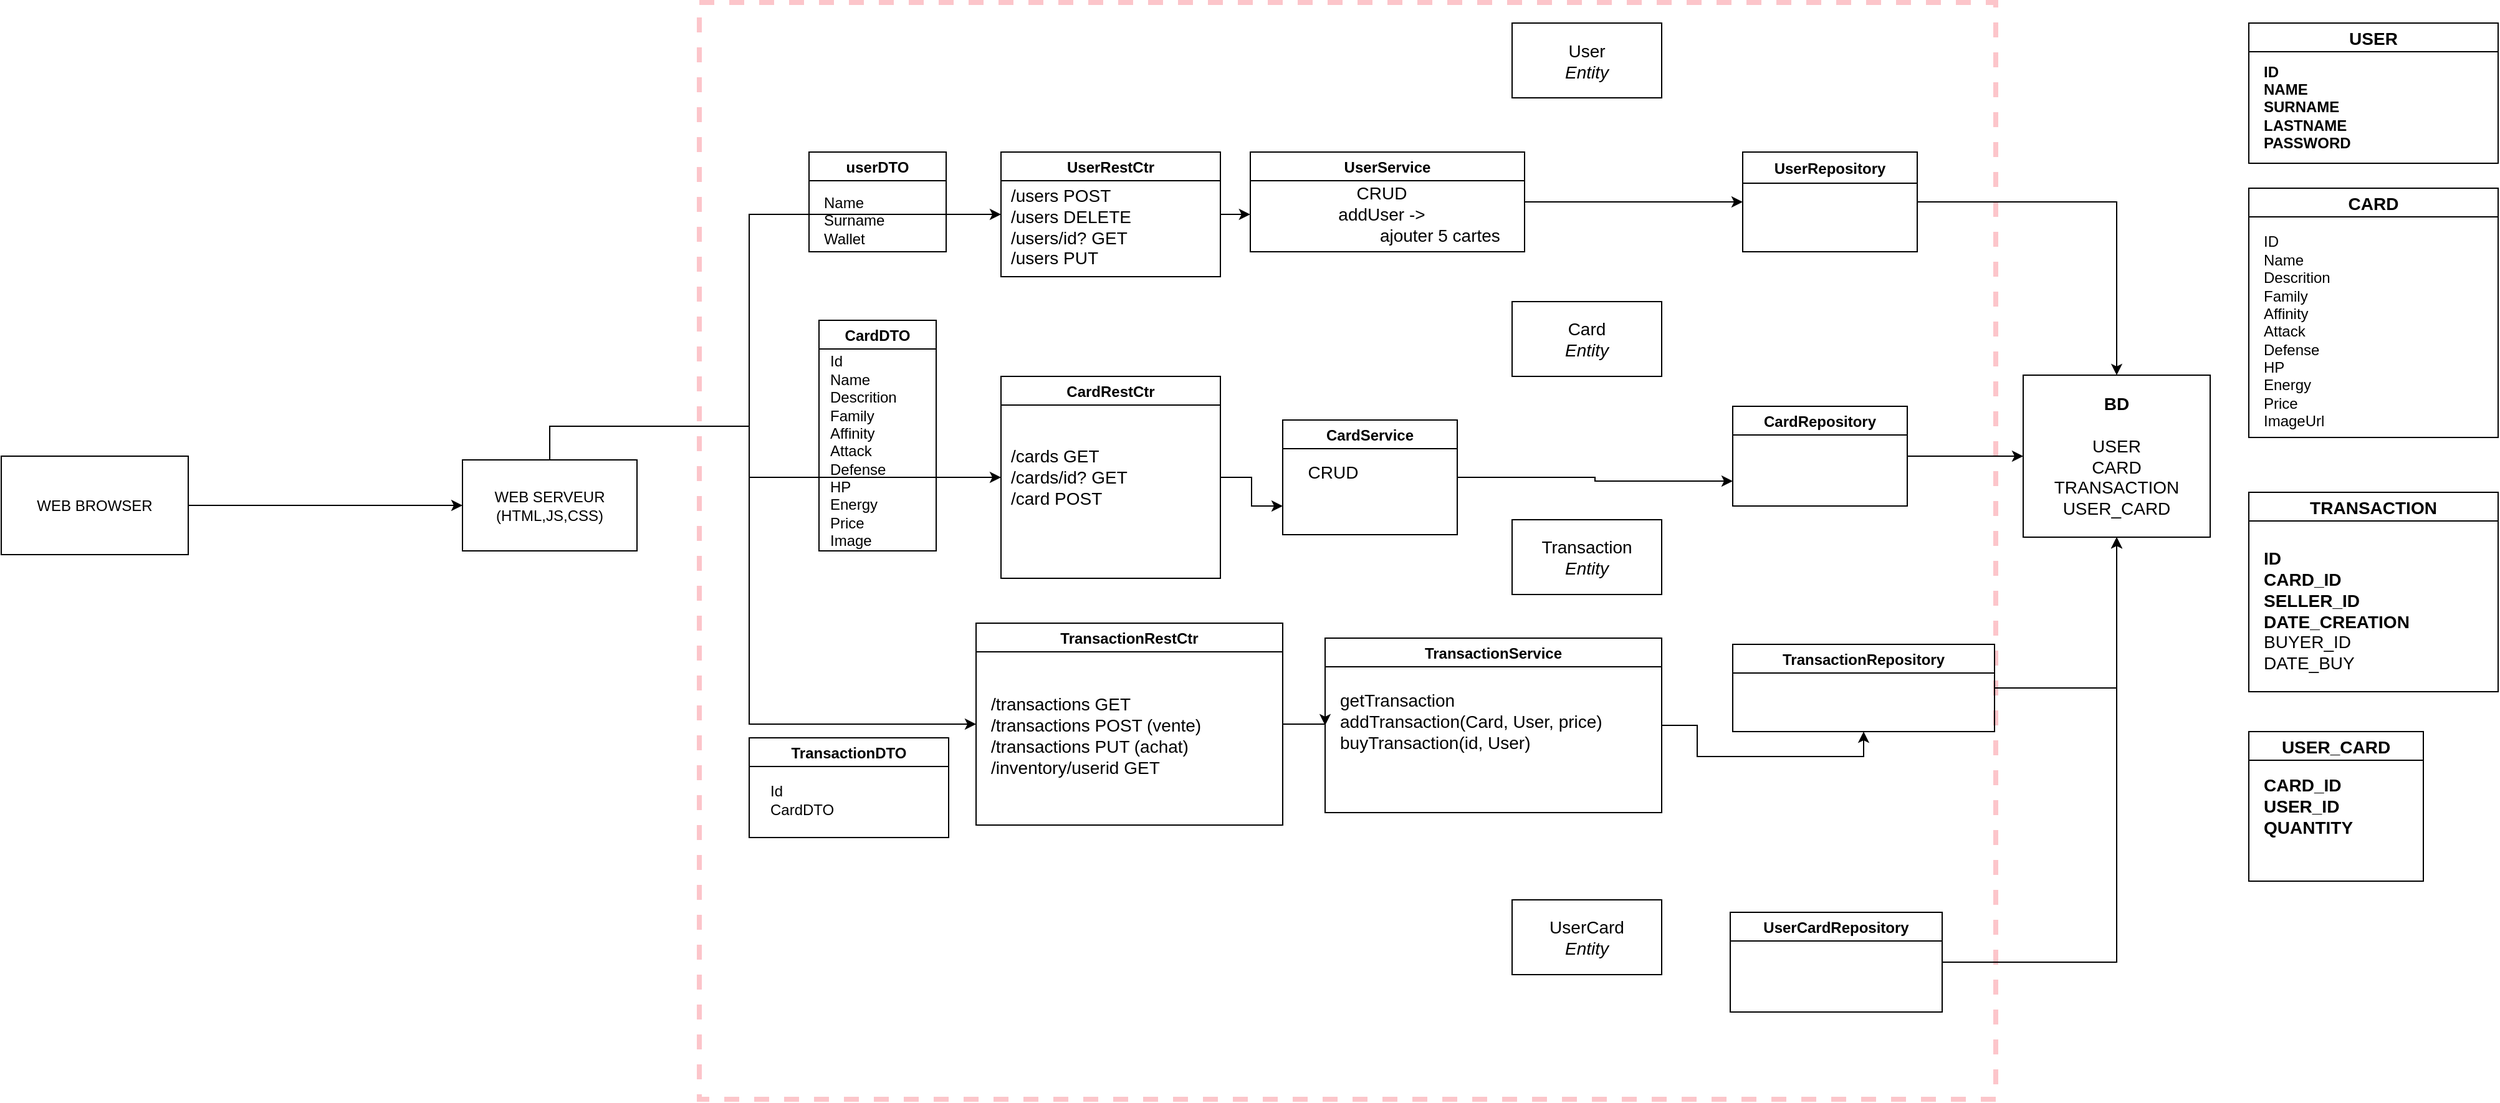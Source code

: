 <mxfile version="18.1.2" type="device"><diagram id="fcTigGx38qZ4BsaVMcVY" name="Page-1"><mxGraphModel dx="2664" dy="1000" grid="1" gridSize="10" guides="1" tooltips="1" connect="1" arrows="1" fold="1" page="1" pageScale="1" pageWidth="827" pageHeight="1169" math="0" shadow="0"><root><mxCell id="0"/><mxCell id="1" parent="0"/><mxCell id="V9Zq1MXGziSnZ7ArMYjw-1" value="" style="rounded=0;whiteSpace=wrap;html=1;fillColor=none;dashed=1;strokeColor=#FCC5CA;fontColor=#333333;strokeWidth=4;" parent="1" vertex="1"><mxGeometry x="140" y="110" width="1040" height="880" as="geometry"/></mxCell><mxCell id="V9Zq1MXGziSnZ7ArMYjw-2" style="edgeStyle=orthogonalEdgeStyle;rounded=0;orthogonalLoop=1;jettySize=auto;html=1;entryX=0;entryY=0.5;entryDx=0;entryDy=0;" parent="1" source="4_wyoMb4KqiYwlfy0WSD-1" target="4_wyoMb4KqiYwlfy0WSD-3" edge="1"><mxGeometry relative="1" as="geometry"><Array as="points"><mxPoint x="180" y="450"/><mxPoint x="180" y="280"/></Array></mxGeometry></mxCell><mxCell id="V9Zq1MXGziSnZ7ArMYjw-3" style="edgeStyle=orthogonalEdgeStyle;rounded=0;orthogonalLoop=1;jettySize=auto;html=1;" parent="1" source="4_wyoMb4KqiYwlfy0WSD-1" target="4_wyoMb4KqiYwlfy0WSD-6" edge="1"><mxGeometry relative="1" as="geometry"><Array as="points"><mxPoint x="180" y="450"/><mxPoint x="180" y="491"/></Array></mxGeometry></mxCell><mxCell id="V9Zq1MXGziSnZ7ArMYjw-5" style="edgeStyle=orthogonalEdgeStyle;rounded=0;orthogonalLoop=1;jettySize=auto;html=1;entryX=0;entryY=0.5;entryDx=0;entryDy=0;" parent="1" source="4_wyoMb4KqiYwlfy0WSD-1" target="4_wyoMb4KqiYwlfy0WSD-34" edge="1"><mxGeometry relative="1" as="geometry"><Array as="points"><mxPoint x="180" y="450"/><mxPoint x="180" y="689"/></Array></mxGeometry></mxCell><mxCell id="4_wyoMb4KqiYwlfy0WSD-1" value="&lt;div&gt;WEB SERVEUR&lt;/div&gt;&lt;div&gt;(HTML,JS,CSS)&lt;br&gt;&lt;/div&gt;" style="rounded=0;whiteSpace=wrap;html=1;" parent="1" vertex="1"><mxGeometry x="-50" y="477" width="140" height="73" as="geometry"/></mxCell><mxCell id="LTaw75LtUhF4vkiSCmDB-7" style="edgeStyle=orthogonalEdgeStyle;rounded=0;orthogonalLoop=1;jettySize=auto;html=1;exitX=1;exitY=0.5;exitDx=0;exitDy=0;entryX=0.043;entryY=0.504;entryDx=0;entryDy=0;entryPerimeter=0;" parent="1" source="4_wyoMb4KqiYwlfy0WSD-3" target="4_wyoMb4KqiYwlfy0WSD-24" edge="1"><mxGeometry relative="1" as="geometry"/></mxCell><mxCell id="4_wyoMb4KqiYwlfy0WSD-3" value="UserRestCtr" style="swimlane;" parent="1" vertex="1"><mxGeometry x="382" y="230" width="176" height="100" as="geometry"/></mxCell><mxCell id="4_wyoMb4KqiYwlfy0WSD-4" value="&lt;div align=&quot;left&quot;&gt;/users POST&lt;br&gt;&lt;/div&gt;&lt;div style=&quot;font-size: 14px&quot; align=&quot;left&quot;&gt;/users DELETE&lt;br style=&quot;font-size: 14px&quot;&gt;&lt;/div&gt;&lt;div&gt;/users/id? GET&lt;/div&gt;&lt;div&gt;/users PUT&lt;/div&gt;" style="text;html=1;align=left;verticalAlign=middle;resizable=0;points=[];autosize=1;strokeColor=none;fillColor=none;fontSize=14;" parent="4_wyoMb4KqiYwlfy0WSD-3" vertex="1"><mxGeometry x="6" y="25" width="110" height="70" as="geometry"/></mxCell><mxCell id="4_wyoMb4KqiYwlfy0WSD-6" value="CardRestCtr" style="swimlane;" parent="1" vertex="1"><mxGeometry x="382" y="410" width="176" height="162" as="geometry"/></mxCell><mxCell id="4_wyoMb4KqiYwlfy0WSD-7" value="&lt;div align=&quot;left&quot;&gt;/cards GET&lt;br&gt;&lt;/div&gt;&lt;div align=&quot;left&quot;&gt;/cards/id? GET&lt;/div&gt;&lt;div align=&quot;left&quot;&gt;/card POST&lt;br&gt;&lt;/div&gt;" style="text;html=1;align=left;verticalAlign=middle;resizable=0;points=[];autosize=1;strokeColor=none;fillColor=none;fontSize=14;" parent="4_wyoMb4KqiYwlfy0WSD-6" vertex="1"><mxGeometry x="6" y="51" width="110" height="60" as="geometry"/></mxCell><mxCell id="4_wyoMb4KqiYwlfy0WSD-8" value="&lt;div&gt;User&lt;/div&gt;&lt;i&gt;Entity&lt;/i&gt;" style="rounded=0;whiteSpace=wrap;html=1;fontSize=14;fillColor=default;" parent="1" vertex="1"><mxGeometry x="792" y="126.5" width="120" height="60" as="geometry"/></mxCell><mxCell id="4_wyoMb4KqiYwlfy0WSD-21" style="edgeStyle=orthogonalEdgeStyle;rounded=0;orthogonalLoop=1;jettySize=auto;html=1;entryX=0;entryY=0.5;entryDx=0;entryDy=0;fontSize=14;" parent="1" source="4_wyoMb4KqiYwlfy0WSD-9" target="4_wyoMb4KqiYwlfy0WSD-11" edge="1"><mxGeometry relative="1" as="geometry"/></mxCell><mxCell id="4_wyoMb4KqiYwlfy0WSD-9" value="UserService" style="swimlane;" parent="1" vertex="1"><mxGeometry x="582" y="230" width="220" height="80" as="geometry"/></mxCell><mxCell id="V9Zq1MXGziSnZ7ArMYjw-13" style="edgeStyle=orthogonalEdgeStyle;rounded=0;orthogonalLoop=1;jettySize=auto;html=1;" parent="1" source="4_wyoMb4KqiYwlfy0WSD-11" target="4_wyoMb4KqiYwlfy0WSD-12" edge="1"><mxGeometry relative="1" as="geometry"/></mxCell><mxCell id="4_wyoMb4KqiYwlfy0WSD-11" value="UserRepository" style="swimlane;startSize=25;" parent="1" vertex="1"><mxGeometry x="977" y="230" width="140" height="80" as="geometry"/></mxCell><mxCell id="4_wyoMb4KqiYwlfy0WSD-12" value="&lt;div&gt;&lt;b&gt;BD&lt;/b&gt;&lt;/div&gt;&lt;div&gt;&lt;br&gt;&lt;/div&gt;&lt;div&gt;USER&lt;/div&gt;&lt;div&gt;CARD&lt;/div&gt;&lt;div&gt;TRANSACTION&lt;br&gt;&lt;/div&gt;&lt;div&gt;USER_CARD&lt;br&gt;&lt;/div&gt;" style="rounded=0;whiteSpace=wrap;html=1;fontSize=14;fillColor=default;" parent="1" vertex="1"><mxGeometry x="1202" y="409" width="150" height="130" as="geometry"/></mxCell><mxCell id="4_wyoMb4KqiYwlfy0WSD-20" style="edgeStyle=orthogonalEdgeStyle;rounded=0;orthogonalLoop=1;jettySize=auto;html=1;entryX=0;entryY=0.75;entryDx=0;entryDy=0;fontSize=14;exitX=1;exitY=0.5;exitDx=0;exitDy=0;" parent="1" source="4_wyoMb4KqiYwlfy0WSD-6" target="4_wyoMb4KqiYwlfy0WSD-13" edge="1"><mxGeometry relative="1" as="geometry"/></mxCell><mxCell id="4_wyoMb4KqiYwlfy0WSD-13" value="CardService" style="swimlane;" parent="1" vertex="1"><mxGeometry x="608" y="445" width="140" height="92" as="geometry"/></mxCell><mxCell id="4_wyoMb4KqiYwlfy0WSD-17" value="CRUD&lt;div align=&quot;left&quot;&gt;&lt;br&gt;&lt;/div&gt;" style="text;html=1;align=center;verticalAlign=middle;resizable=0;points=[];autosize=1;strokeColor=none;fillColor=none;fontSize=14;" parent="4_wyoMb4KqiYwlfy0WSD-13" vertex="1"><mxGeometry x="10" y="30" width="60" height="40" as="geometry"/></mxCell><mxCell id="4_wyoMb4KqiYwlfy0WSD-19" style="edgeStyle=orthogonalEdgeStyle;rounded=0;orthogonalLoop=1;jettySize=auto;html=1;fontSize=14;exitX=1;exitY=0.5;exitDx=0;exitDy=0;entryX=0;entryY=0.75;entryDx=0;entryDy=0;" parent="1" source="4_wyoMb4KqiYwlfy0WSD-13" target="4_wyoMb4KqiYwlfy0WSD-15" edge="1"><mxGeometry relative="1" as="geometry"><mxPoint x="982" y="490" as="targetPoint"/></mxGeometry></mxCell><mxCell id="V9Zq1MXGziSnZ7ArMYjw-12" style="edgeStyle=orthogonalEdgeStyle;rounded=0;orthogonalLoop=1;jettySize=auto;html=1;" parent="1" source="4_wyoMb4KqiYwlfy0WSD-15" target="4_wyoMb4KqiYwlfy0WSD-12" edge="1"><mxGeometry relative="1" as="geometry"/></mxCell><mxCell id="4_wyoMb4KqiYwlfy0WSD-15" value="CardRepository" style="swimlane;" parent="1" vertex="1"><mxGeometry x="969" y="434" width="140" height="80" as="geometry"/></mxCell><mxCell id="4_wyoMb4KqiYwlfy0WSD-16" value="&lt;div&gt;Card&lt;/div&gt;&lt;div&gt;&lt;i&gt;Entity&lt;/i&gt;&lt;br&gt;&lt;/div&gt;" style="rounded=0;whiteSpace=wrap;html=1;fontSize=14;fillColor=default;" parent="1" vertex="1"><mxGeometry x="792" y="350" width="120" height="60" as="geometry"/></mxCell><mxCell id="4_wyoMb4KqiYwlfy0WSD-25" value="TransactionService" style="swimlane;" parent="1" vertex="1"><mxGeometry x="642" y="620" width="270" height="140" as="geometry"/></mxCell><mxCell id="4_wyoMb4KqiYwlfy0WSD-26" value="&lt;div align=&quot;left&quot;&gt;getTransaction&lt;br&gt;&lt;/div&gt;&lt;div align=&quot;left&quot;&gt;addTransaction(Card, User, price)&lt;/div&gt;&lt;div&gt;buyTransaction(id, User)&lt;br&gt;&lt;/div&gt;&lt;div&gt;&lt;br&gt;&lt;/div&gt;" style="text;html=1;align=left;verticalAlign=middle;resizable=0;points=[];autosize=1;strokeColor=none;fillColor=none;fontSize=14;" parent="4_wyoMb4KqiYwlfy0WSD-25" vertex="1"><mxGeometry x="10" y="40" width="260" height="70" as="geometry"/></mxCell><mxCell id="4_wyoMb4KqiYwlfy0WSD-28" value="TRANSACTION" style="swimlane;fontSize=14;fillColor=default;" parent="1" vertex="1"><mxGeometry x="1383" y="503" width="200" height="160" as="geometry"/></mxCell><mxCell id="4_wyoMb4KqiYwlfy0WSD-29" value="&lt;div align=&quot;left&quot;&gt;&lt;b&gt;ID&lt;/b&gt;&lt;/div&gt;&lt;div align=&quot;left&quot;&gt;&lt;b&gt;CARD_ID&lt;br&gt;&lt;/b&gt;&lt;/div&gt;&lt;div&gt;&lt;b&gt;SELLER_ID&lt;/b&gt;&lt;/div&gt;&lt;div&gt;&lt;div&gt;&lt;b&gt;DATE_CREATION&lt;/b&gt;&lt;/div&gt;&lt;b&gt;&lt;/b&gt;&lt;/div&gt;&lt;div&gt;BUYER_ID&lt;/div&gt;&lt;div&gt;DATE_BUY&lt;br&gt;&lt;/div&gt;" style="text;html=1;align=left;verticalAlign=middle;resizable=0;points=[];autosize=1;strokeColor=none;fillColor=none;fontSize=14;" parent="4_wyoMb4KqiYwlfy0WSD-28" vertex="1"><mxGeometry x="10" y="40" width="150" height="110" as="geometry"/></mxCell><mxCell id="4_wyoMb4KqiYwlfy0WSD-30" value="USER_CARD" style="swimlane;fontSize=14;fillColor=default;" parent="1" vertex="1"><mxGeometry x="1383" y="695" width="140" height="120" as="geometry"/></mxCell><mxCell id="4_wyoMb4KqiYwlfy0WSD-31" value="&lt;div align=&quot;left&quot;&gt;&lt;b&gt;CARD_ID&lt;br&gt;&lt;/b&gt;&lt;/div&gt;&lt;div align=&quot;left&quot;&gt;&lt;b&gt;USER_ID&lt;br&gt;&lt;/b&gt;&lt;/div&gt;&lt;div&gt;&lt;b&gt;QUANTITY&lt;/b&gt;&lt;br&gt;&lt;/div&gt;" style="text;html=1;align=left;verticalAlign=middle;resizable=0;points=[];autosize=1;strokeColor=none;fillColor=none;fontSize=14;" parent="4_wyoMb4KqiYwlfy0WSD-30" vertex="1"><mxGeometry x="10" y="30" width="100" height="60" as="geometry"/></mxCell><mxCell id="V9Zq1MXGziSnZ7ArMYjw-11" style="edgeStyle=orthogonalEdgeStyle;rounded=0;orthogonalLoop=1;jettySize=auto;html=1;" parent="1" source="4_wyoMb4KqiYwlfy0WSD-33" target="4_wyoMb4KqiYwlfy0WSD-12" edge="1"><mxGeometry relative="1" as="geometry"/></mxCell><mxCell id="4_wyoMb4KqiYwlfy0WSD-33" value="TransactionRepository" style="swimlane;" parent="1" vertex="1"><mxGeometry x="969" y="625" width="210" height="70" as="geometry"/></mxCell><mxCell id="4_wyoMb4KqiYwlfy0WSD-34" value="TransactionRestCtr" style="swimlane;" parent="1" vertex="1"><mxGeometry x="362" y="608" width="246" height="162" as="geometry"/></mxCell><mxCell id="4_wyoMb4KqiYwlfy0WSD-35" value="&lt;div&gt;&lt;br&gt;&lt;div&gt;/transactions GET&lt;/div&gt;&lt;/div&gt;&lt;div&gt;/transactions POST (vente)&lt;br&gt;&lt;/div&gt;&lt;div&gt;/transactions PUT (achat)&lt;br&gt;&lt;/div&gt;&lt;div&gt;/inventory/userid GET&lt;br&gt;&lt;/div&gt;" style="text;html=1;align=left;verticalAlign=middle;resizable=0;points=[];autosize=1;strokeColor=none;fillColor=none;fontSize=14;" parent="4_wyoMb4KqiYwlfy0WSD-34" vertex="1"><mxGeometry x="10" y="37" width="180" height="90" as="geometry"/></mxCell><mxCell id="4_wyoMb4KqiYwlfy0WSD-38" style="edgeStyle=orthogonalEdgeStyle;rounded=0;orthogonalLoop=1;jettySize=auto;html=1;entryX=0;entryY=0.5;entryDx=0;entryDy=0;fontSize=14;exitX=1;exitY=0.5;exitDx=0;exitDy=0;" parent="1" source="4_wyoMb4KqiYwlfy0WSD-34" target="4_wyoMb4KqiYwlfy0WSD-25" edge="1"><mxGeometry relative="1" as="geometry"/></mxCell><mxCell id="4_wyoMb4KqiYwlfy0WSD-39" style="edgeStyle=orthogonalEdgeStyle;rounded=0;orthogonalLoop=1;jettySize=auto;html=1;entryX=0.5;entryY=1;entryDx=0;entryDy=0;fontSize=14;exitX=1;exitY=0.5;exitDx=0;exitDy=0;" parent="1" source="4_wyoMb4KqiYwlfy0WSD-25" target="4_wyoMb4KqiYwlfy0WSD-33" edge="1"><mxGeometry relative="1" as="geometry"/></mxCell><mxCell id="4_wyoMb4KqiYwlfy0WSD-36" value="&lt;div&gt;Transaction&lt;/div&gt;&lt;div&gt;&lt;i&gt;Entity&lt;/i&gt;&lt;br&gt;&lt;/div&gt;" style="rounded=0;whiteSpace=wrap;html=1;fontSize=14;fillColor=default;" parent="1" vertex="1"><mxGeometry x="792" y="525" width="120" height="60" as="geometry"/></mxCell><mxCell id="V9Zq1MXGziSnZ7ArMYjw-6" value="CARD" style="swimlane;fontSize=14;fillColor=default;" parent="1" vertex="1"><mxGeometry x="1383" y="259" width="200" height="200" as="geometry"/></mxCell><mxCell id="V9Zq1MXGziSnZ7ArMYjw-24" value="&lt;div&gt;ID&lt;/div&gt;&lt;div&gt;Name&lt;br&gt;&lt;/div&gt;&lt;div&gt;Descrition&lt;/div&gt;&lt;div&gt;Family&lt;/div&gt;&lt;div&gt;Affinity&lt;/div&gt;&lt;div&gt;Attack&lt;/div&gt;&lt;div&gt;Defense&lt;/div&gt;&lt;div&gt;HP&lt;/div&gt;&lt;div&gt;Energy&lt;/div&gt;&lt;div&gt;Price&lt;br&gt;&lt;/div&gt;&lt;div&gt;ImageUrl&lt;/div&gt;" style="text;html=1;align=left;verticalAlign=middle;resizable=0;points=[];autosize=1;strokeColor=none;fillColor=none;" parent="V9Zq1MXGziSnZ7ArMYjw-6" vertex="1"><mxGeometry x="10" y="35" width="80" height="160" as="geometry"/></mxCell><mxCell id="V9Zq1MXGziSnZ7ArMYjw-8" value="USER" style="swimlane;fontSize=14;fillColor=default;" parent="1" vertex="1"><mxGeometry x="1383" y="126.5" width="200" height="112.5" as="geometry"/></mxCell><mxCell id="V9Zq1MXGziSnZ7ArMYjw-25" value="&lt;div&gt;&lt;b&gt;ID&lt;/b&gt;&lt;/div&gt;&lt;div&gt;&lt;b&gt;NAME&lt;/b&gt;&lt;/div&gt;&lt;div&gt;&lt;b&gt;SURNAME&lt;/b&gt;&lt;/div&gt;&lt;div&gt;&lt;b&gt;LASTNAME&lt;/b&gt;&lt;/div&gt;&lt;div&gt;&lt;b&gt;PASSWORD&lt;/b&gt;&lt;br&gt;&lt;/div&gt;" style="text;html=1;align=left;verticalAlign=middle;resizable=0;points=[];autosize=1;strokeColor=none;fillColor=none;" parent="V9Zq1MXGziSnZ7ArMYjw-8" vertex="1"><mxGeometry x="10" y="27.5" width="90" height="80" as="geometry"/></mxCell><mxCell id="V9Zq1MXGziSnZ7ArMYjw-23" style="edgeStyle=orthogonalEdgeStyle;rounded=0;orthogonalLoop=1;jettySize=auto;html=1;" parent="1" source="V9Zq1MXGziSnZ7ArMYjw-10" target="4_wyoMb4KqiYwlfy0WSD-12" edge="1"><mxGeometry relative="1" as="geometry"/></mxCell><mxCell id="V9Zq1MXGziSnZ7ArMYjw-10" value="UserCardRepository" style="swimlane;" parent="1" vertex="1"><mxGeometry x="967" y="840" width="170" height="80" as="geometry"/></mxCell><mxCell id="V9Zq1MXGziSnZ7ArMYjw-14" value="userDTO" style="swimlane;fillColor=none;" parent="1" vertex="1"><mxGeometry x="228" y="230" width="110" height="80" as="geometry"/></mxCell><mxCell id="V9Zq1MXGziSnZ7ArMYjw-15" value="&lt;div align=&quot;left&quot;&gt;Name&lt;/div&gt;&lt;div align=&quot;left&quot;&gt;Surname&lt;br&gt;&lt;/div&gt;&lt;div align=&quot;left&quot;&gt;Wallet&lt;br&gt;&lt;/div&gt;" style="text;html=1;align=left;verticalAlign=middle;resizable=0;points=[];autosize=1;strokeColor=none;fillColor=none;" parent="V9Zq1MXGziSnZ7ArMYjw-14" vertex="1"><mxGeometry x="10" y="30" width="70" height="50" as="geometry"/></mxCell><mxCell id="V9Zq1MXGziSnZ7ArMYjw-16" value="CardDTO" style="swimlane;fillColor=none;" parent="1" vertex="1"><mxGeometry x="236" y="365" width="94" height="185" as="geometry"/></mxCell><mxCell id="V9Zq1MXGziSnZ7ArMYjw-17" value="&lt;div&gt;Id&lt;/div&gt;&lt;div&gt;Name&lt;br&gt;&lt;/div&gt;&lt;div&gt;Descrition&lt;/div&gt;&lt;div&gt;Family&lt;/div&gt;&lt;div&gt;Affinity&lt;/div&gt;&lt;div&gt;Attack&lt;/div&gt;&lt;div&gt;Defense&lt;/div&gt;&lt;div&gt;HP&lt;/div&gt;&lt;div&gt;Energy&lt;/div&gt;&lt;div&gt;Price&lt;br&gt;&lt;/div&gt;&lt;div&gt;Image&lt;/div&gt;" style="text;html=1;align=left;verticalAlign=middle;resizable=0;points=[];autosize=1;strokeColor=none;fillColor=none;" parent="V9Zq1MXGziSnZ7ArMYjw-16" vertex="1"><mxGeometry x="7" y="25" width="80" height="160" as="geometry"/></mxCell><mxCell id="V9Zq1MXGziSnZ7ArMYjw-18" value="TransactionDTO" style="swimlane;fillColor=none;" parent="1" vertex="1"><mxGeometry x="180" y="700" width="160" height="80" as="geometry"/></mxCell><mxCell id="V9Zq1MXGziSnZ7ArMYjw-20" value="&lt;div&gt;Id&lt;/div&gt;&lt;div&gt;CardDTO&lt;br&gt;&lt;/div&gt;" style="text;html=1;align=left;verticalAlign=middle;resizable=0;points=[];autosize=1;strokeColor=none;fillColor=none;" parent="V9Zq1MXGziSnZ7ArMYjw-18" vertex="1"><mxGeometry x="15" y="35" width="70" height="30" as="geometry"/></mxCell><mxCell id="V9Zq1MXGziSnZ7ArMYjw-26" value="UserCard&lt;div&gt;&lt;i&gt;Entity&lt;/i&gt;&lt;br&gt;&lt;/div&gt;" style="rounded=0;whiteSpace=wrap;html=1;fontSize=14;fillColor=default;" parent="1" vertex="1"><mxGeometry x="792" y="830" width="120" height="60" as="geometry"/></mxCell><mxCell id="4_wyoMb4KqiYwlfy0WSD-24" value="&lt;div&gt;CRUD&lt;/div&gt;&lt;div&gt;addUser -&amp;gt; &lt;br&gt;&lt;/div&gt;&lt;div&gt;&lt;span style=&quot;white-space: pre&quot;&gt;&#9;&lt;/span&gt;&lt;span style=&quot;white-space: pre&quot;&gt;&#9;&lt;/span&gt;&lt;span style=&quot;white-space: pre&quot;&gt;&#9;&lt;/span&gt;ajouter 5 cartes&lt;br&gt;&lt;/div&gt;" style="text;html=1;align=center;verticalAlign=middle;resizable=0;points=[];autosize=1;strokeColor=none;fillColor=none;fontSize=14;" parent="1" vertex="1"><mxGeometry x="572" y="250" width="230" height="60" as="geometry"/></mxCell><mxCell id="LTaw75LtUhF4vkiSCmDB-18" style="edgeStyle=orthogonalEdgeStyle;rounded=0;orthogonalLoop=1;jettySize=auto;html=1;exitX=1;exitY=0.5;exitDx=0;exitDy=0;entryX=0;entryY=0.5;entryDx=0;entryDy=0;" parent="1" source="LTaw75LtUhF4vkiSCmDB-8" target="4_wyoMb4KqiYwlfy0WSD-1" edge="1"><mxGeometry relative="1" as="geometry"/></mxCell><mxCell id="LTaw75LtUhF4vkiSCmDB-8" value="WEB BROWSER" style="rounded=0;whiteSpace=wrap;html=1;" parent="1" vertex="1"><mxGeometry x="-420" y="474" width="150" height="79" as="geometry"/></mxCell></root></mxGraphModel></diagram></mxfile>